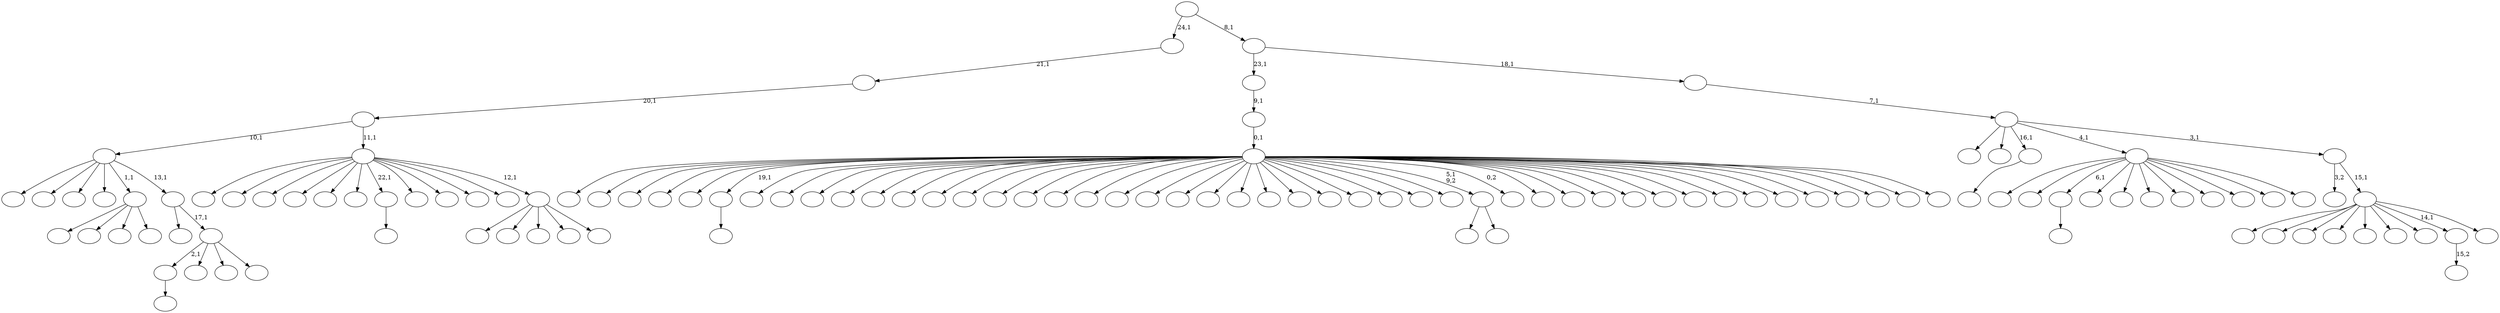 digraph T {
	125 [label=""]
	124 [label=""]
	123 [label=""]
	122 [label=""]
	121 [label=""]
	120 [label=""]
	119 [label=""]
	118 [label=""]
	117 [label=""]
	116 [label=""]
	115 [label=""]
	114 [label=""]
	113 [label=""]
	112 [label=""]
	111 [label=""]
	110 [label=""]
	109 [label=""]
	108 [label=""]
	107 [label=""]
	106 [label=""]
	105 [label=""]
	104 [label=""]
	103 [label=""]
	102 [label=""]
	101 [label=""]
	100 [label=""]
	99 [label=""]
	98 [label=""]
	97 [label=""]
	96 [label=""]
	95 [label=""]
	94 [label=""]
	93 [label=""]
	92 [label=""]
	91 [label=""]
	90 [label=""]
	89 [label=""]
	88 [label=""]
	87 [label=""]
	86 [label=""]
	85 [label=""]
	84 [label=""]
	83 [label=""]
	82 [label=""]
	81 [label=""]
	80 [label=""]
	79 [label=""]
	78 [label=""]
	77 [label=""]
	76 [label=""]
	75 [label=""]
	74 [label=""]
	73 [label=""]
	72 [label=""]
	71 [label=""]
	70 [label=""]
	69 [label=""]
	68 [label=""]
	67 [label=""]
	66 [label=""]
	65 [label=""]
	64 [label=""]
	63 [label=""]
	62 [label=""]
	61 [label=""]
	60 [label=""]
	59 [label=""]
	58 [label=""]
	57 [label=""]
	56 [label=""]
	55 [label=""]
	54 [label=""]
	53 [label=""]
	52 [label=""]
	51 [label=""]
	50 [label=""]
	49 [label=""]
	48 [label=""]
	47 [label=""]
	46 [label=""]
	45 [label=""]
	44 [label=""]
	43 [label=""]
	42 [label=""]
	41 [label=""]
	40 [label=""]
	39 [label=""]
	38 [label=""]
	37 [label=""]
	36 [label=""]
	35 [label=""]
	34 [label=""]
	33 [label=""]
	32 [label=""]
	31 [label=""]
	30 [label=""]
	29 [label=""]
	28 [label=""]
	27 [label=""]
	26 [label=""]
	25 [label=""]
	24 [label=""]
	23 [label=""]
	22 [label=""]
	21 [label=""]
	20 [label=""]
	19 [label=""]
	18 [label=""]
	17 [label=""]
	16 [label=""]
	15 [label=""]
	14 [label=""]
	13 [label=""]
	12 [label=""]
	11 [label=""]
	10 [label=""]
	9 [label=""]
	8 [label=""]
	7 [label=""]
	6 [label=""]
	5 [label=""]
	4 [label=""]
	3 [label=""]
	2 [label=""]
	1 [label=""]
	0 [label=""]
	114 -> 115 [label=""]
	94 -> 95 [label=""]
	64 -> 65 [label=""]
	62 -> 121 [label=""]
	62 -> 63 [label=""]
	59 -> 60 [label=""]
	34 -> 35 [label=""]
	31 -> 102 [label=""]
	31 -> 87 [label=""]
	31 -> 53 [label=""]
	31 -> 32 [label=""]
	28 -> 29 [label="15,2"]
	22 -> 120 [label=""]
	22 -> 117 [label=""]
	22 -> 94 [label="6,1"]
	22 -> 90 [label=""]
	22 -> 85 [label=""]
	22 -> 72 [label=""]
	22 -> 68 [label=""]
	22 -> 61 [label=""]
	22 -> 44 [label=""]
	22 -> 41 [label=""]
	22 -> 23 [label=""]
	19 -> 59 [label="2,1"]
	19 -> 40 [label=""]
	19 -> 37 [label=""]
	19 -> 20 [label=""]
	18 -> 99 [label=""]
	18 -> 19 [label="17,1"]
	17 -> 124 [label=""]
	17 -> 78 [label=""]
	17 -> 58 [label=""]
	17 -> 47 [label=""]
	17 -> 31 [label="1,1"]
	17 -> 18 [label="13,1"]
	15 -> 91 [label=""]
	15 -> 69 [label=""]
	15 -> 51 [label=""]
	15 -> 27 [label=""]
	15 -> 16 [label=""]
	14 -> 111 [label=""]
	14 -> 101 [label=""]
	14 -> 88 [label=""]
	14 -> 82 [label=""]
	14 -> 74 [label=""]
	14 -> 70 [label=""]
	14 -> 64 [label="22,1"]
	14 -> 52 [label=""]
	14 -> 48 [label=""]
	14 -> 43 [label=""]
	14 -> 26 [label=""]
	14 -> 15 [label="12,1"]
	13 -> 17 [label="10,1"]
	13 -> 14 [label="11,1"]
	12 -> 13 [label="20,1"]
	11 -> 12 [label="21,1"]
	9 -> 125 [label=""]
	9 -> 123 [label=""]
	9 -> 122 [label=""]
	9 -> 118 [label=""]
	9 -> 116 [label=""]
	9 -> 114 [label="19,1"]
	9 -> 113 [label=""]
	9 -> 112 [label=""]
	9 -> 110 [label=""]
	9 -> 109 [label=""]
	9 -> 108 [label=""]
	9 -> 107 [label=""]
	9 -> 106 [label=""]
	9 -> 104 [label=""]
	9 -> 103 [label=""]
	9 -> 98 [label=""]
	9 -> 97 [label=""]
	9 -> 93 [label=""]
	9 -> 84 [label=""]
	9 -> 83 [label=""]
	9 -> 81 [label=""]
	9 -> 80 [label=""]
	9 -> 79 [label=""]
	9 -> 77 [label=""]
	9 -> 76 [label=""]
	9 -> 75 [label=""]
	9 -> 73 [label=""]
	9 -> 71 [label=""]
	9 -> 67 [label=""]
	9 -> 66 [label=""]
	9 -> 62 [label="5,1\n9,2"]
	9 -> 57 [label="0,2"]
	9 -> 56 [label=""]
	9 -> 55 [label=""]
	9 -> 54 [label=""]
	9 -> 50 [label=""]
	9 -> 45 [label=""]
	9 -> 42 [label=""]
	9 -> 39 [label=""]
	9 -> 38 [label=""]
	9 -> 36 [label=""]
	9 -> 33 [label=""]
	9 -> 25 [label=""]
	9 -> 24 [label=""]
	9 -> 21 [label=""]
	9 -> 10 [label=""]
	8 -> 9 [label="0,1"]
	7 -> 8 [label="9,1"]
	5 -> 119 [label=""]
	5 -> 105 [label=""]
	5 -> 96 [label=""]
	5 -> 92 [label=""]
	5 -> 89 [label=""]
	5 -> 86 [label=""]
	5 -> 46 [label=""]
	5 -> 28 [label="14,1"]
	5 -> 6 [label=""]
	4 -> 30 [label="3,2"]
	4 -> 5 [label="15,1"]
	3 -> 100 [label=""]
	3 -> 49 [label=""]
	3 -> 34 [label="16,1"]
	3 -> 22 [label="4,1"]
	3 -> 4 [label="3,1"]
	2 -> 3 [label="7,1"]
	1 -> 7 [label="23,1"]
	1 -> 2 [label="18,1"]
	0 -> 11 [label="24,1"]
	0 -> 1 [label="8,1"]
}
